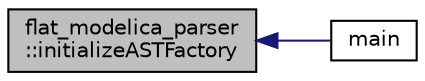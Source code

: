 digraph "flat_modelica_parser::initializeASTFactory"
{
  edge [fontname="Helvetica",fontsize="10",labelfontname="Helvetica",labelfontsize="10"];
  node [fontname="Helvetica",fontsize="10",shape=record];
  rankdir="LR";
  Node4527 [label="flat_modelica_parser\l::initializeASTFactory",height=0.2,width=0.4,color="black", fillcolor="grey75", style="filled", fontcolor="black"];
  Node4527 -> Node4528 [dir="back",color="midnightblue",fontsize="10",style="solid",fontname="Helvetica"];
  Node4528 [label="main",height=0.2,width=0.4,color="black", fillcolor="white", style="filled",URL="$d7/d3c/tools_2xml_2flatmodelicaxml_2test_8cpp.html#a3c04138a5bfe5d72780bb7e82a18e627"];
}
